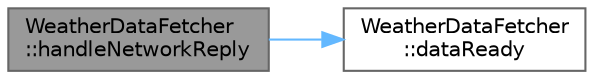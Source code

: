 digraph "WeatherDataFetcher::handleNetworkReply"
{
 // LATEX_PDF_SIZE
  bgcolor="transparent";
  edge [fontname=Helvetica,fontsize=10,labelfontname=Helvetica,labelfontsize=10];
  node [fontname=Helvetica,fontsize=10,shape=box,height=0.2,width=0.4];
  rankdir="LR";
  Node1 [id="Node000001",label="WeatherDataFetcher\l::handleNetworkReply",height=0.2,width=0.4,color="gray40", fillcolor="grey60", style="filled", fontcolor="black",tooltip="Slot do obsługi odpowiedzi sieciowej."];
  Node1 -> Node2 [id="edge1_Node000001_Node000002",color="steelblue1",style="solid",tooltip=" "];
  Node2 [id="Node000002",label="WeatherDataFetcher\l::dataReady",height=0.2,width=0.4,color="grey40", fillcolor="white", style="filled",URL="$class_weather_data_fetcher.html#a6368d0358345a189918812165dd889b2",tooltip="Sygnał wysyłany, gdy dane są gotowe."];
}
